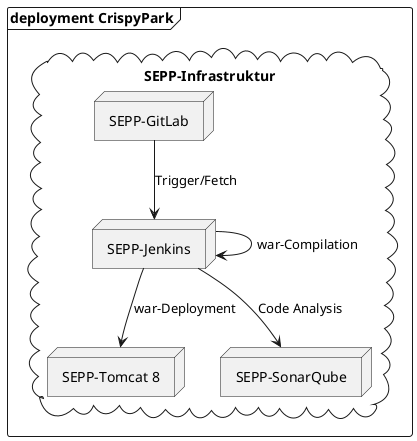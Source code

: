 @startuml
'https://plantuml.com/deployment-diagram

frame "deployment CrispyPark" {

    cloud "SEPP-Infrastruktur" {

        node "SEPP-GitLab" {
        }

        node "SEPP-Jenkins" {
        }

        node "SEPP-Tomcat 8" {
        }

        node "SEPP-SonarQube" {
        }

        "SEPP-GitLab" --> "SEPP-Jenkins" : Trigger/Fetch
        "SEPP-Jenkins" -> "SEPP-Jenkins" : war-Compilation
        "SEPP-Jenkins" --> "SEPP-Tomcat 8" : war-Deployment
        "SEPP-Jenkins" --> "SEPP-SonarQube": Code Analysis

    }

}

@enduml